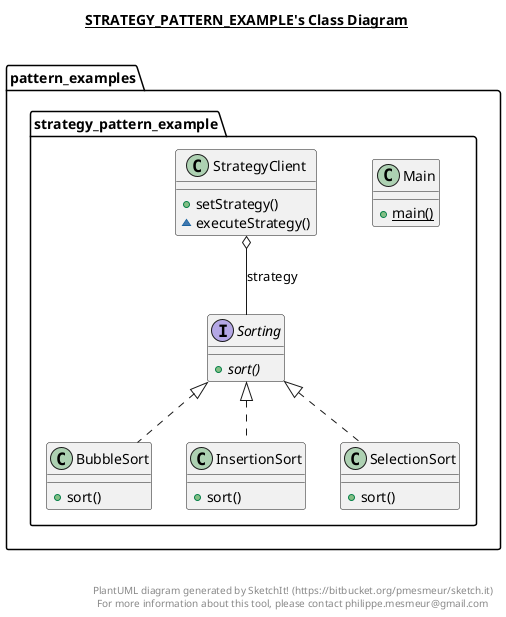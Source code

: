 @startuml

title __STRATEGY_PATTERN_EXAMPLE's Class Diagram__\n

  namespace pattern_examples.strategy_pattern_example {
    class pattern_examples.strategy_pattern_example.BubbleSort {
        + sort()
    }
  }
  

  namespace pattern_examples.strategy_pattern_example {
    class pattern_examples.strategy_pattern_example.InsertionSort {
        + sort()
    }
  }
  

  namespace pattern_examples.strategy_pattern_example {
    class pattern_examples.strategy_pattern_example.Main {
        {static} + main()
    }
  }
  

  namespace pattern_examples.strategy_pattern_example {
    class pattern_examples.strategy_pattern_example.SelectionSort {
        + sort()
    }
  }
  

  namespace pattern_examples.strategy_pattern_example {
    interface pattern_examples.strategy_pattern_example.Sorting {
        {abstract} + sort()
    }
  }
  

  namespace pattern_examples.strategy_pattern_example {
    class pattern_examples.strategy_pattern_example.StrategyClient {
        + setStrategy()
        ~ executeStrategy()
    }
  }
  

  pattern_examples.strategy_pattern_example.BubbleSort .up.|> pattern_examples.strategy_pattern_example.Sorting
  pattern_examples.strategy_pattern_example.InsertionSort .up.|> pattern_examples.strategy_pattern_example.Sorting
  pattern_examples.strategy_pattern_example.SelectionSort .up.|> pattern_examples.strategy_pattern_example.Sorting
  pattern_examples.strategy_pattern_example.StrategyClient o-- pattern_examples.strategy_pattern_example.Sorting : strategy


right footer


PlantUML diagram generated by SketchIt! (https://bitbucket.org/pmesmeur/sketch.it)
For more information about this tool, please contact philippe.mesmeur@gmail.com
endfooter

@enduml
